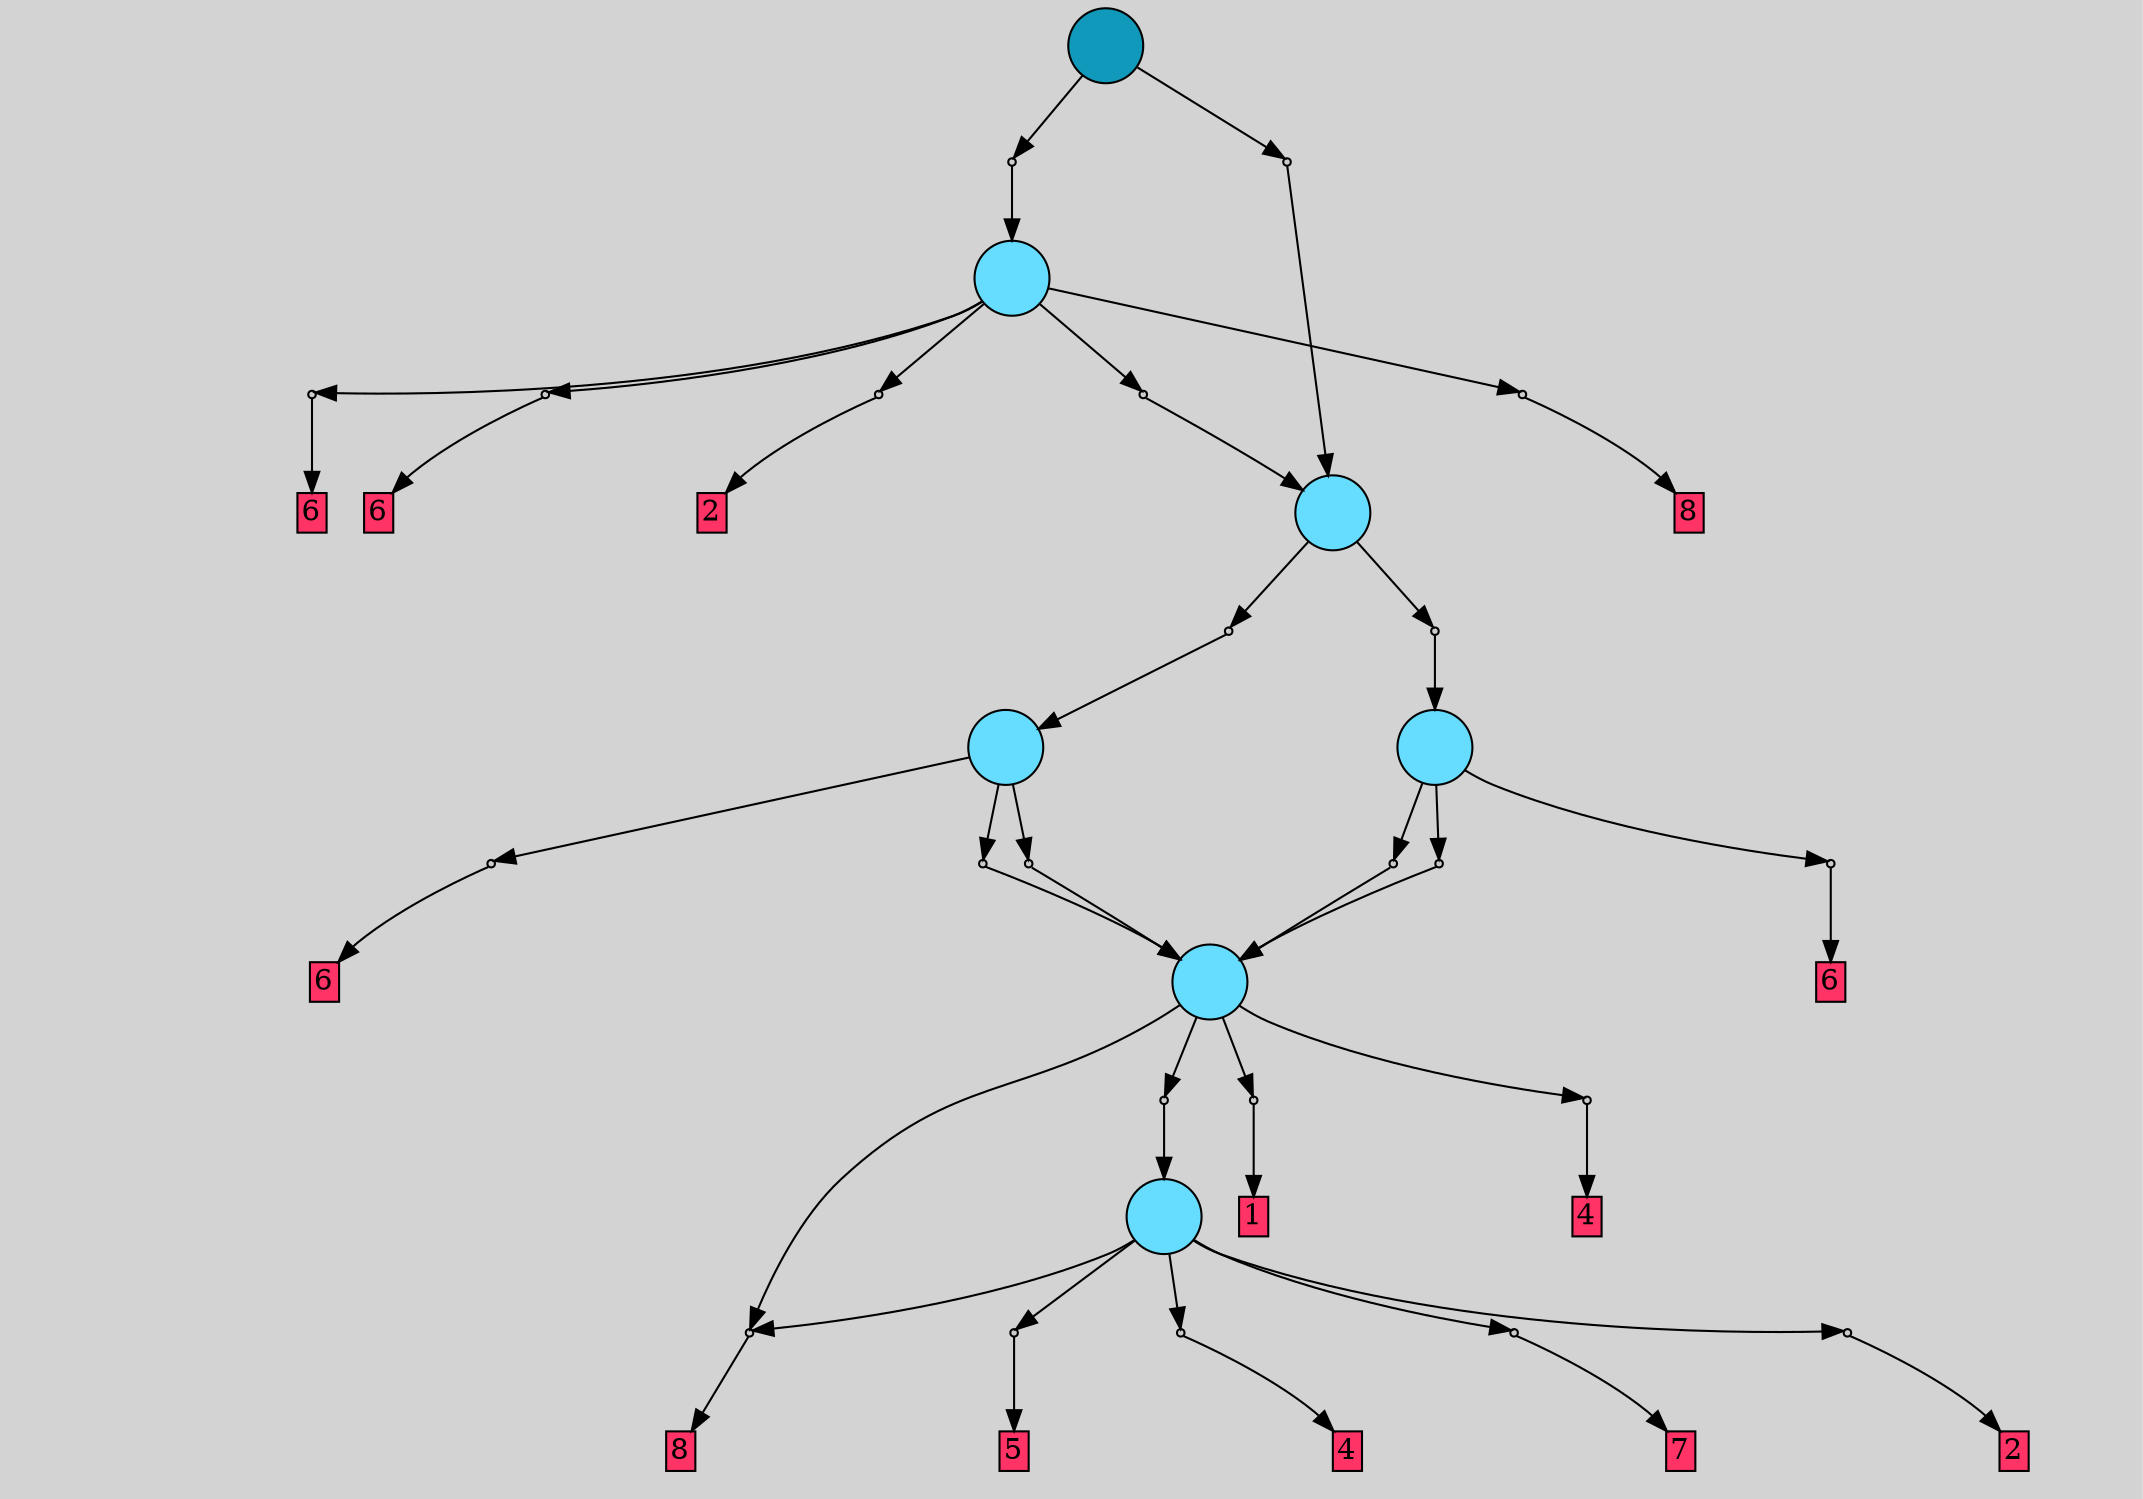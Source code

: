 // File exported with GEGELATI v1.3.1
// On the 2024-04-12 16:04:15
// With the File::TPGGraphDotExporter
digraph{
	graph[pad = "0.212, 0.055" bgcolor = lightgray]
	node[shape=circle style = filled label = ""]
		T0 [fillcolor="#66ddff"]
		T1 [fillcolor="#66ddff"]
		T2 [fillcolor="#66ddff"]
		T3 [fillcolor="#66ddff"]
		T4 [fillcolor="#66ddff"]
		T5 [fillcolor="#66ddff"]
		T6 [fillcolor="#1199bb"]
		P0 [fillcolor="#cccccc" shape=point] //
		I0 [shape=box style=invis label="2|0&3|7#2|2&#92;n"]
		P0 -> I0[style=invis]
		A0 [fillcolor="#ff3366" shape=box margin=0.03 width=0 height=0 label="8"]
		T0 -> P0 -> A0
		P1 [fillcolor="#cccccc" shape=point] //
		I1 [shape=box style=invis label="0|0&3|6#3|7&#92;n"]
		P1 -> I1[style=invis]
		A1 [fillcolor="#ff3366" shape=box margin=0.03 width=0 height=0 label="4"]
		T0 -> P1 -> A1
		P2 [fillcolor="#cccccc" shape=point] //
		I2 [shape=box style=invis label="0|0&3|1#3|5&#92;n"]
		P2 -> I2[style=invis]
		A2 [fillcolor="#ff3366" shape=box margin=0.03 width=0 height=0 label="7"]
		T0 -> P2 -> A2
		P3 [fillcolor="#cccccc" shape=point] //
		I3 [shape=box style=invis label="2|0&4|1#3|5&#92;n"]
		P3 -> I3[style=invis]
		A3 [fillcolor="#ff3366" shape=box margin=0.03 width=0 height=0 label="2"]
		T0 -> P3 -> A3
		P4 [fillcolor="#cccccc" shape=point] //
		I4 [shape=box style=invis label="6|5&2|7#1|1&#92;n8|0&0|5#2|4&#92;n"]
		P4 -> I4[style=invis]
		A4 [fillcolor="#ff3366" shape=box margin=0.03 width=0 height=0 label="5"]
		T0 -> P4 -> A4
		P5 [fillcolor="#cccccc" shape=point] //
		I5 [shape=box style=invis label="6|0&3|0#3|0&#92;n"]
		P5 -> I5[style=invis]
		A5 [fillcolor="#ff3366" shape=box margin=0.03 width=0 height=0 label="1"]
		T1 -> P5 -> A5
		P6 [fillcolor="#cccccc" shape=point] //
		I6 [shape=box style=invis label="1|0&4|6#3|5&#92;n"]
		P6 -> I6[style=invis]
		T1 -> P6 -> T0
		T1 -> P0
		P7 [fillcolor="#cccccc" shape=point] //
		I7 [shape=box style=invis label="5|0&1|5#4|6&#92;n"]
		P7 -> I7[style=invis]
		A6 [fillcolor="#ff3366" shape=box margin=0.03 width=0 height=0 label="4"]
		T1 -> P7 -> A6
		P8 [fillcolor="#cccccc" shape=point] //
		I8 [shape=box style=invis label="2|4&4|1#3|5&#92;n0|0&1|3#0|4&#92;n"]
		P8 -> I8[style=invis]
		A7 [fillcolor="#ff3366" shape=box margin=0.03 width=0 height=0 label="6"]
		T2 -> P8 -> A7
		P9 [fillcolor="#cccccc" shape=point] //
		I9 [shape=box style=invis label="2|0&4|5#4|4&#92;n"]
		P9 -> I9[style=invis]
		T2 -> P9 -> T1
		P10 [fillcolor="#cccccc" shape=point] //
		I10 [shape=box style=invis label="8|0&2|3#4|6&#92;n"]
		P10 -> I10[style=invis]
		T2 -> P10 -> T1
		P11 [fillcolor="#cccccc" shape=point] //
		I11 [shape=box style=invis label="8|0&2|3#4|6&#92;n"]
		P11 -> I11[style=invis]
		T3 -> P11 -> T1
		P12 [fillcolor="#cccccc" shape=point] //
		I12 [shape=box style=invis label="2|4&4|2#3|5&#92;n0|0&1|3#0|4&#92;n"]
		P12 -> I12[style=invis]
		A8 [fillcolor="#ff3366" shape=box margin=0.03 width=0 height=0 label="6"]
		T3 -> P12 -> A8
		P13 [fillcolor="#cccccc" shape=point] //
		I13 [shape=box style=invis label="2|0&4|5#4|5&#92;n"]
		P13 -> I13[style=invis]
		T3 -> P13 -> T1
		P14 [fillcolor="#cccccc" shape=point] //
		I14 [shape=box style=invis label="8|0&4|6#4|7&#92;n"]
		P14 -> I14[style=invis]
		T4 -> P14 -> T2
		P15 [fillcolor="#cccccc" shape=point] //
		I15 [shape=box style=invis label="3|0&3|6#0|3&#92;n"]
		P15 -> I15[style=invis]
		T4 -> P15 -> T3
		P16 [fillcolor="#cccccc" shape=point] //
		I16 [shape=box style=invis label="3|0&3|6#0|3&#92;n"]
		P16 -> I16[style=invis]
		A9 [fillcolor="#ff3366" shape=box margin=0.03 width=0 height=0 label="6"]
		T5 -> P16 -> A9
		P17 [fillcolor="#cccccc" shape=point] //
		I17 [shape=box style=invis label="3|0&3|2#0|3&#92;n"]
		P17 -> I17[style=invis]
		A10 [fillcolor="#ff3366" shape=box margin=0.03 width=0 height=0 label="2"]
		T5 -> P17 -> A10
		P18 [fillcolor="#cccccc" shape=point] //
		I18 [shape=box style=invis label="2|4&4|1#3|5&#92;n0|0&1|3#0|4&#92;n"]
		P18 -> I18[style=invis]
		A11 [fillcolor="#ff3366" shape=box margin=0.03 width=0 height=0 label="6"]
		T5 -> P18 -> A11
		P19 [fillcolor="#cccccc" shape=point] //
		I19 [shape=box style=invis label="8|0&4|6#4|7&#92;n"]
		P19 -> I19[style=invis]
		T5 -> P19 -> T4
		P20 [fillcolor="#cccccc" shape=point] //
		I20 [shape=box style=invis label="2|0&3|7#1|1&#92;n"]
		P20 -> I20[style=invis]
		A12 [fillcolor="#ff3366" shape=box margin=0.03 width=0 height=0 label="8"]
		T5 -> P20 -> A12
		P21 [fillcolor="#cccccc" shape=point] //
		I21 [shape=box style=invis label="8|0&4|3#4|7&#92;n"]
		P21 -> I21[style=invis]
		T6 -> P21 -> T5
		P22 [fillcolor="#cccccc" shape=point] //
		I22 [shape=box style=invis label="8|0&4|6#4|7&#92;n"]
		P22 -> I22[style=invis]
		T6 -> P22 -> T4
		{ rank= same T6 }
}
